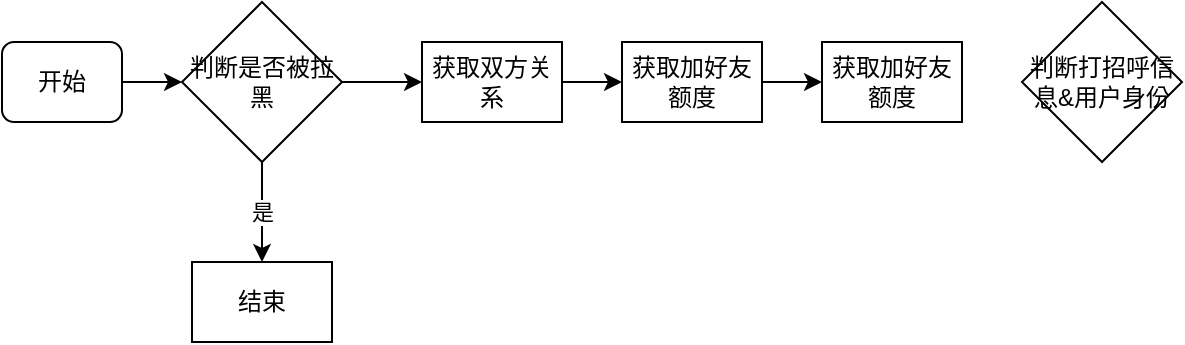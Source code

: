 <mxfile version="20.8.22" type="github">
  <diagram name="第 1 页" id="iU1wJHz4QzBjbuXra4Fh">
    <mxGraphModel dx="1026" dy="575" grid="1" gridSize="10" guides="1" tooltips="1" connect="1" arrows="1" fold="1" page="1" pageScale="1" pageWidth="2336" pageHeight="1654" math="0" shadow="0">
      <root>
        <mxCell id="0" />
        <mxCell id="1" parent="0" />
        <mxCell id="nN-8BRhT9qZylQcaudrh-2" style="edgeStyle=orthogonalEdgeStyle;rounded=0;orthogonalLoop=1;jettySize=auto;html=1;entryX=0;entryY=0.5;entryDx=0;entryDy=0;" edge="1" parent="1" source="q22GGok8pYyb7Tllb0Tu-1" target="nN-8BRhT9qZylQcaudrh-1">
          <mxGeometry relative="1" as="geometry" />
        </mxCell>
        <mxCell id="q22GGok8pYyb7Tllb0Tu-1" value="开始" style="rounded=1;whiteSpace=wrap;html=1;" parent="1" vertex="1">
          <mxGeometry x="80" y="270" width="60" height="40" as="geometry" />
        </mxCell>
        <mxCell id="nN-8BRhT9qZylQcaudrh-3" value="是" style="edgeStyle=orthogonalEdgeStyle;rounded=0;orthogonalLoop=1;jettySize=auto;html=1;entryX=0.5;entryY=0;entryDx=0;entryDy=0;" edge="1" parent="1" source="nN-8BRhT9qZylQcaudrh-1" target="nN-8BRhT9qZylQcaudrh-4">
          <mxGeometry relative="1" as="geometry">
            <mxPoint x="210" y="370" as="targetPoint" />
          </mxGeometry>
        </mxCell>
        <mxCell id="nN-8BRhT9qZylQcaudrh-7" style="edgeStyle=orthogonalEdgeStyle;rounded=0;orthogonalLoop=1;jettySize=auto;html=1;entryX=0;entryY=0.5;entryDx=0;entryDy=0;" edge="1" parent="1" source="nN-8BRhT9qZylQcaudrh-1" target="nN-8BRhT9qZylQcaudrh-6">
          <mxGeometry relative="1" as="geometry" />
        </mxCell>
        <mxCell id="nN-8BRhT9qZylQcaudrh-1" value="判断是否被拉黑" style="rhombus;whiteSpace=wrap;html=1;" vertex="1" parent="1">
          <mxGeometry x="170" y="250" width="80" height="80" as="geometry" />
        </mxCell>
        <mxCell id="nN-8BRhT9qZylQcaudrh-4" value="结束" style="rounded=0;whiteSpace=wrap;html=1;" vertex="1" parent="1">
          <mxGeometry x="175" y="380" width="70" height="40" as="geometry" />
        </mxCell>
        <mxCell id="nN-8BRhT9qZylQcaudrh-9" style="edgeStyle=orthogonalEdgeStyle;rounded=0;orthogonalLoop=1;jettySize=auto;html=1;entryX=0;entryY=0.5;entryDx=0;entryDy=0;" edge="1" parent="1" source="nN-8BRhT9qZylQcaudrh-6" target="nN-8BRhT9qZylQcaudrh-8">
          <mxGeometry relative="1" as="geometry" />
        </mxCell>
        <mxCell id="nN-8BRhT9qZylQcaudrh-6" value="获取双方关系" style="rounded=0;whiteSpace=wrap;html=1;" vertex="1" parent="1">
          <mxGeometry x="290" y="270" width="70" height="40" as="geometry" />
        </mxCell>
        <mxCell id="nN-8BRhT9qZylQcaudrh-11" style="edgeStyle=orthogonalEdgeStyle;rounded=0;orthogonalLoop=1;jettySize=auto;html=1;entryX=0;entryY=0.5;entryDx=0;entryDy=0;" edge="1" parent="1" source="nN-8BRhT9qZylQcaudrh-8" target="nN-8BRhT9qZylQcaudrh-10">
          <mxGeometry relative="1" as="geometry" />
        </mxCell>
        <mxCell id="nN-8BRhT9qZylQcaudrh-8" value="获取加好友额度" style="rounded=0;whiteSpace=wrap;html=1;" vertex="1" parent="1">
          <mxGeometry x="390" y="270" width="70" height="40" as="geometry" />
        </mxCell>
        <mxCell id="nN-8BRhT9qZylQcaudrh-10" value="获取加好友额度" style="rounded=0;whiteSpace=wrap;html=1;" vertex="1" parent="1">
          <mxGeometry x="490" y="270" width="70" height="40" as="geometry" />
        </mxCell>
        <mxCell id="nN-8BRhT9qZylQcaudrh-12" value="判断打招呼信息&amp;amp;用户身份" style="rhombus;whiteSpace=wrap;html=1;rounded=0;" vertex="1" parent="1">
          <mxGeometry x="590" y="250" width="80" height="80" as="geometry" />
        </mxCell>
      </root>
    </mxGraphModel>
  </diagram>
</mxfile>
